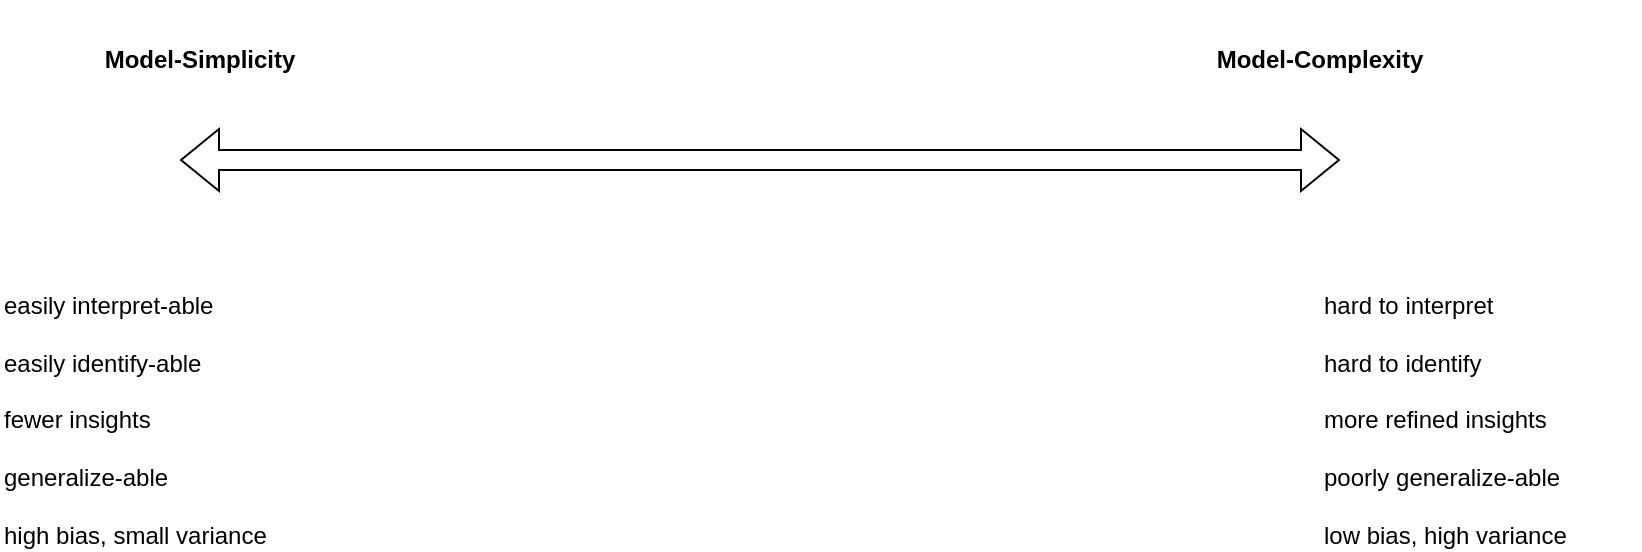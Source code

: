 <mxfile version="17.4.0" type="device"><diagram id="domBtjJ95loliO64IGuS" name="Page-1"><mxGraphModel dx="1398" dy="638" grid="1" gridSize="10" guides="1" tooltips="1" connect="1" arrows="1" fold="1" page="1" pageScale="1" pageWidth="850" pageHeight="1100" math="0" shadow="0"><root><mxCell id="0"/><mxCell id="1" parent="0"/><mxCell id="FODEXNoDVIlM-LA8d__--1" value="" style="shape=flexArrow;endArrow=classic;startArrow=classic;html=1;rounded=0;" edge="1" parent="1"><mxGeometry width="100" height="100" relative="1" as="geometry"><mxPoint x="230" y="290" as="sourcePoint"/><mxPoint x="810" y="290" as="targetPoint"/></mxGeometry></mxCell><mxCell id="FODEXNoDVIlM-LA8d__--2" value="&lt;b&gt;Model-Simplicity&lt;/b&gt;" style="text;html=1;strokeColor=none;fillColor=none;align=center;verticalAlign=middle;whiteSpace=wrap;rounded=0;" vertex="1" parent="1"><mxGeometry x="160" y="210" width="160" height="60" as="geometry"/></mxCell><mxCell id="FODEXNoDVIlM-LA8d__--3" value="&lt;b&gt;Model-Complexity&lt;/b&gt;" style="text;html=1;strokeColor=none;fillColor=none;align=center;verticalAlign=middle;whiteSpace=wrap;rounded=0;" vertex="1" parent="1"><mxGeometry x="720" y="210" width="160" height="60" as="geometry"/></mxCell><mxCell id="FODEXNoDVIlM-LA8d__--4" value="&lt;span&gt;easily interpret-able&lt;br&gt;&lt;/span&gt;&lt;br&gt;&lt;span&gt;easily identify-able&lt;br&gt;&lt;/span&gt;&lt;br&gt;&lt;span&gt;fewer insights&lt;br&gt;&lt;/span&gt;&lt;br&gt;&lt;span&gt;generalize-able&lt;br&gt;&lt;/span&gt;&lt;br&gt;&lt;span&gt;high bias, small variance&lt;/span&gt;" style="text;html=1;strokeColor=none;fillColor=none;align=left;verticalAlign=middle;whiteSpace=wrap;rounded=0;" vertex="1" parent="1"><mxGeometry x="140" y="360" width="140" height="120" as="geometry"/></mxCell><mxCell id="FODEXNoDVIlM-LA8d__--8" value="&lt;span&gt;hard to interpret&lt;br&gt;&lt;/span&gt;&lt;br&gt;&lt;span&gt;hard to identify&lt;br&gt;&lt;/span&gt;&lt;br&gt;&lt;span&gt;more refined insights&lt;br&gt;&lt;/span&gt;&lt;br&gt;&lt;span&gt;poorly generalize-able&lt;br&gt;&lt;/span&gt;&lt;br&gt;&lt;span&gt;low bias, high variance&lt;/span&gt;" style="text;html=1;strokeColor=none;fillColor=none;align=left;verticalAlign=middle;whiteSpace=wrap;rounded=0;" vertex="1" parent="1"><mxGeometry x="800" y="360" width="160" height="120" as="geometry"/></mxCell></root></mxGraphModel></diagram></mxfile>